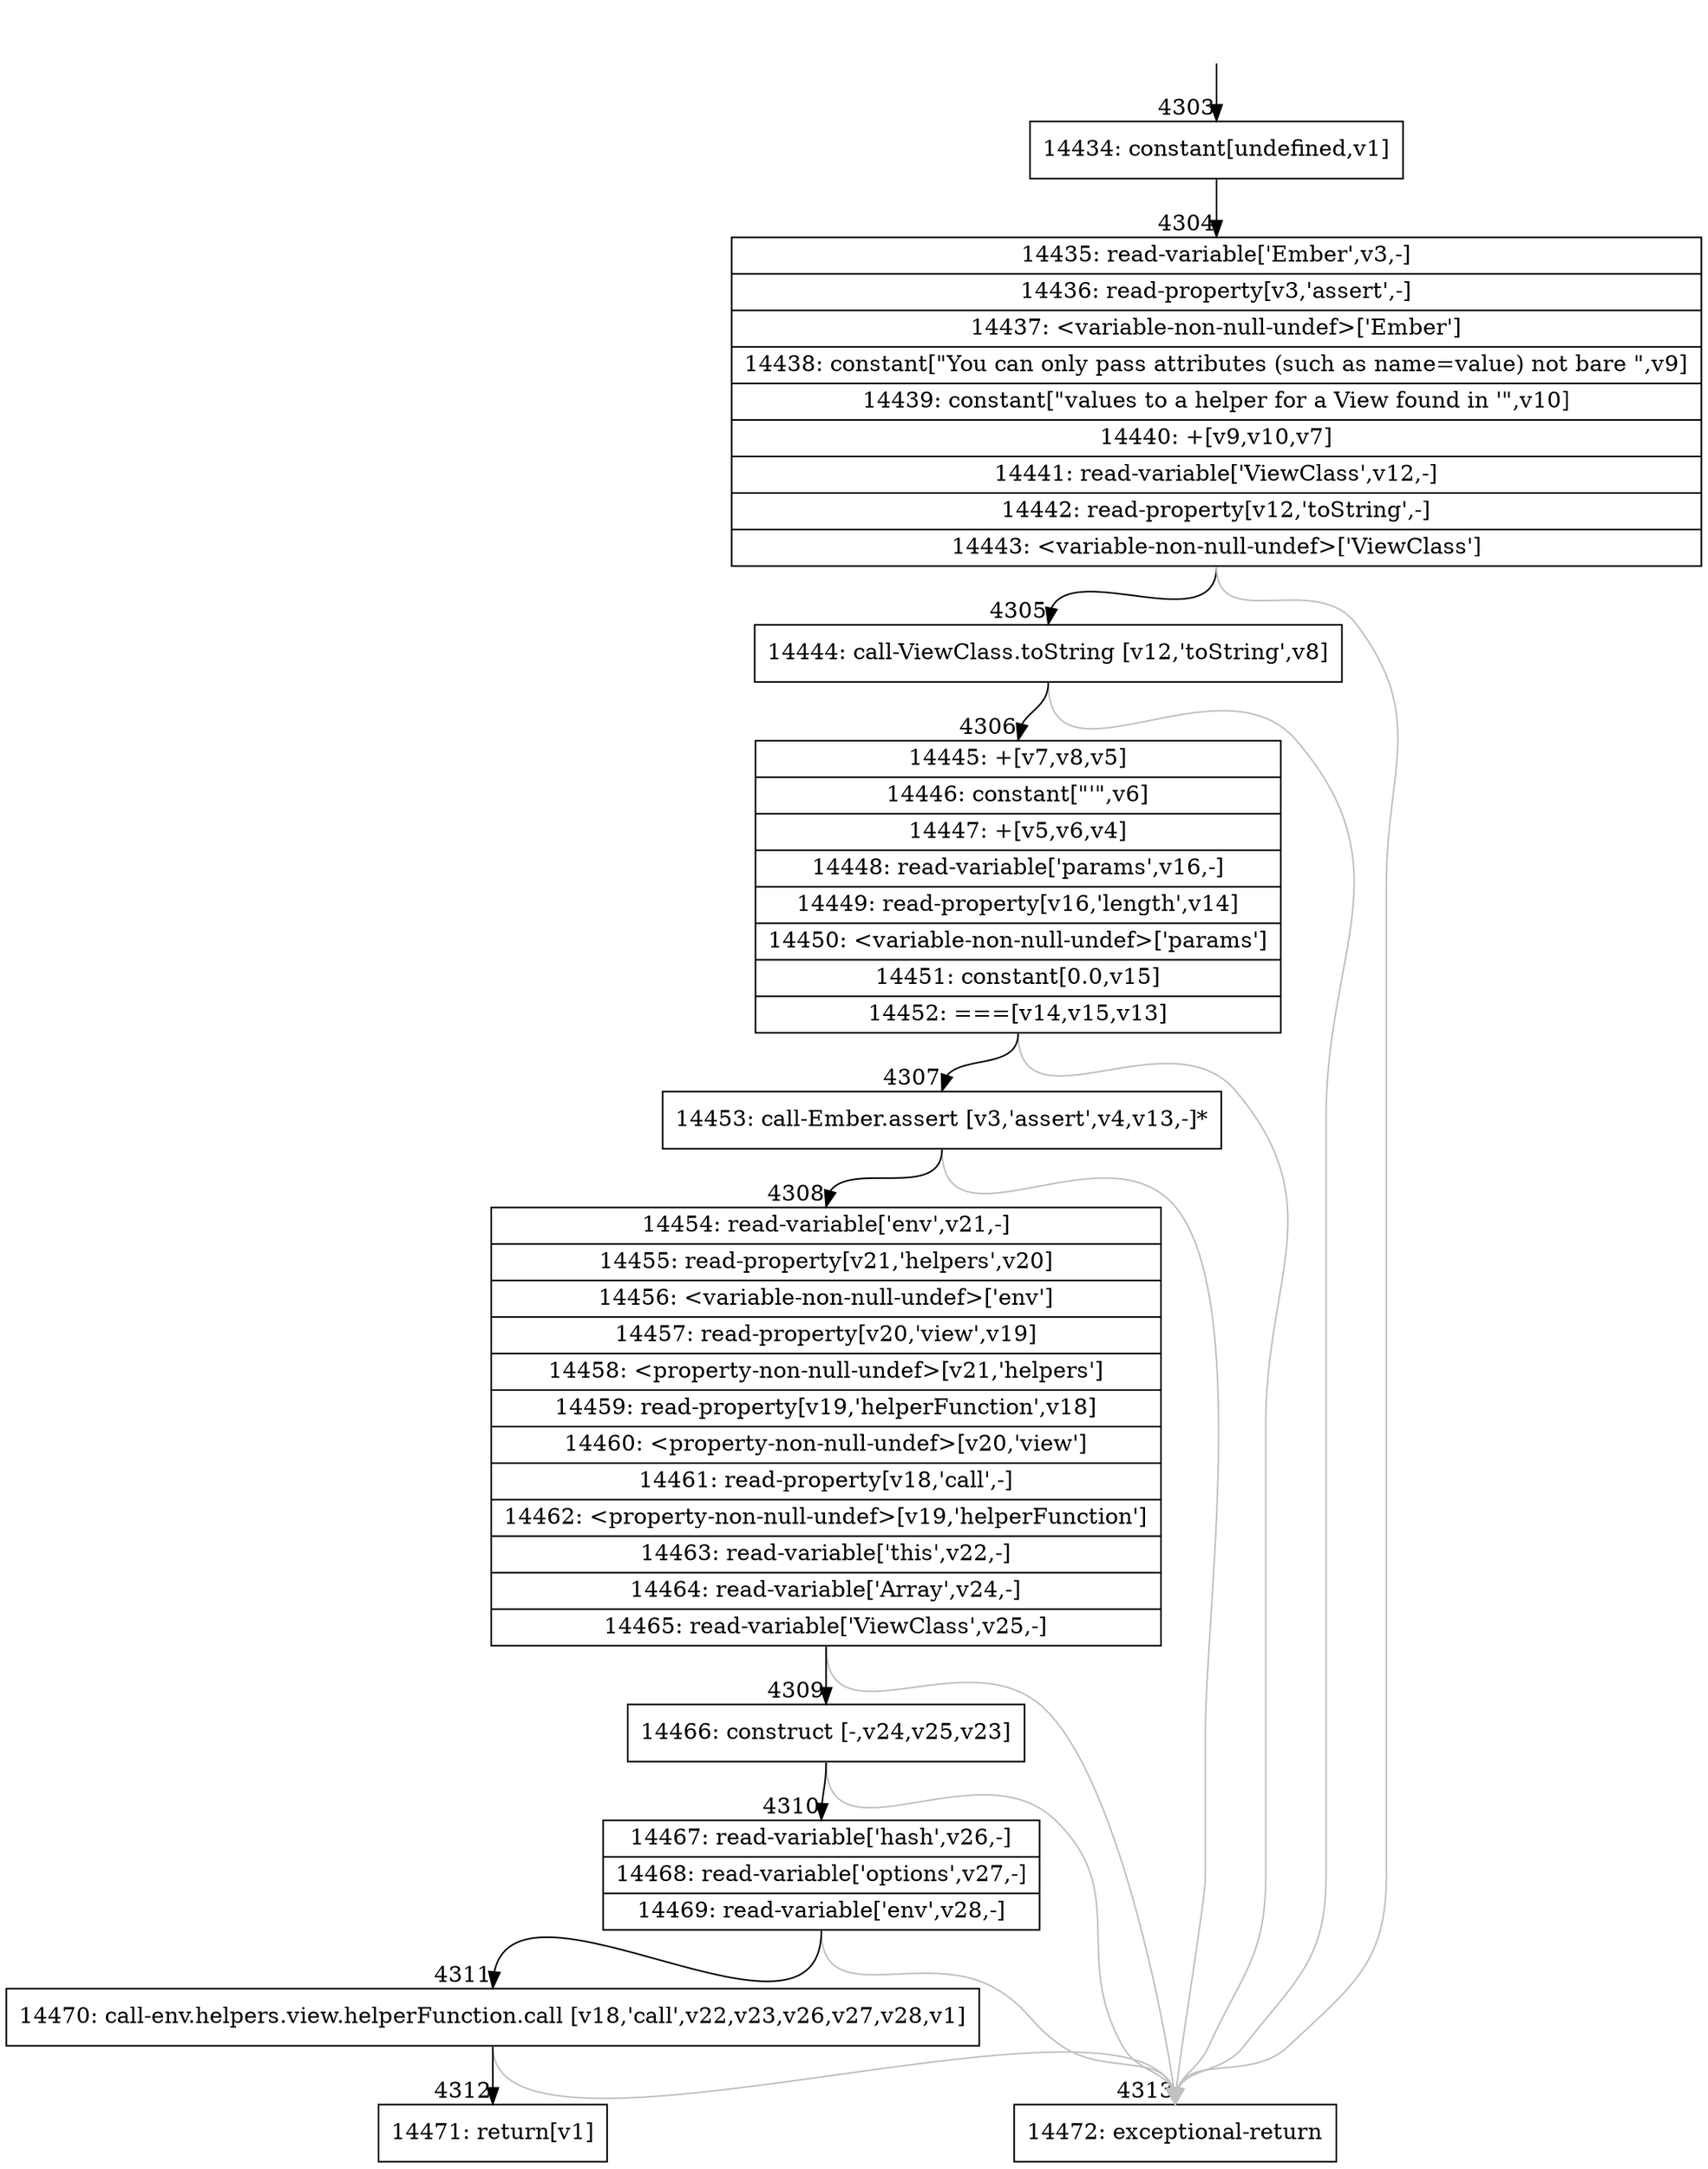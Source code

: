 digraph {
rankdir="TD"
BB_entry349[shape=none,label=""];
BB_entry349 -> BB4303 [tailport=s, headport=n, headlabel="    4303"]
BB4303 [shape=record label="{14434: constant[undefined,v1]}" ] 
BB4303 -> BB4304 [tailport=s, headport=n, headlabel="      4304"]
BB4304 [shape=record label="{14435: read-variable['Ember',v3,-]|14436: read-property[v3,'assert',-]|14437: \<variable-non-null-undef\>['Ember']|14438: constant[\"You can only pass attributes (such as name=value) not bare \",v9]|14439: constant[\"values to a helper for a View found in '\",v10]|14440: +[v9,v10,v7]|14441: read-variable['ViewClass',v12,-]|14442: read-property[v12,'toString',-]|14443: \<variable-non-null-undef\>['ViewClass']}" ] 
BB4304 -> BB4305 [tailport=s, headport=n, headlabel="      4305"]
BB4304 -> BB4313 [tailport=s, headport=n, color=gray, headlabel="      4313"]
BB4305 [shape=record label="{14444: call-ViewClass.toString [v12,'toString',v8]}" ] 
BB4305 -> BB4306 [tailport=s, headport=n, headlabel="      4306"]
BB4305 -> BB4313 [tailport=s, headport=n, color=gray]
BB4306 [shape=record label="{14445: +[v7,v8,v5]|14446: constant[\"'\",v6]|14447: +[v5,v6,v4]|14448: read-variable['params',v16,-]|14449: read-property[v16,'length',v14]|14450: \<variable-non-null-undef\>['params']|14451: constant[0.0,v15]|14452: ===[v14,v15,v13]}" ] 
BB4306 -> BB4307 [tailport=s, headport=n, headlabel="      4307"]
BB4306 -> BB4313 [tailport=s, headport=n, color=gray]
BB4307 [shape=record label="{14453: call-Ember.assert [v3,'assert',v4,v13,-]*}" ] 
BB4307 -> BB4308 [tailport=s, headport=n, headlabel="      4308"]
BB4307 -> BB4313 [tailport=s, headport=n, color=gray]
BB4308 [shape=record label="{14454: read-variable['env',v21,-]|14455: read-property[v21,'helpers',v20]|14456: \<variable-non-null-undef\>['env']|14457: read-property[v20,'view',v19]|14458: \<property-non-null-undef\>[v21,'helpers']|14459: read-property[v19,'helperFunction',v18]|14460: \<property-non-null-undef\>[v20,'view']|14461: read-property[v18,'call',-]|14462: \<property-non-null-undef\>[v19,'helperFunction']|14463: read-variable['this',v22,-]|14464: read-variable['Array',v24,-]|14465: read-variable['ViewClass',v25,-]}" ] 
BB4308 -> BB4309 [tailport=s, headport=n, headlabel="      4309"]
BB4308 -> BB4313 [tailport=s, headport=n, color=gray]
BB4309 [shape=record label="{14466: construct [-,v24,v25,v23]}" ] 
BB4309 -> BB4310 [tailport=s, headport=n, headlabel="      4310"]
BB4309 -> BB4313 [tailport=s, headport=n, color=gray]
BB4310 [shape=record label="{14467: read-variable['hash',v26,-]|14468: read-variable['options',v27,-]|14469: read-variable['env',v28,-]}" ] 
BB4310 -> BB4311 [tailport=s, headport=n, headlabel="      4311"]
BB4310 -> BB4313 [tailport=s, headport=n, color=gray]
BB4311 [shape=record label="{14470: call-env.helpers.view.helperFunction.call [v18,'call',v22,v23,v26,v27,v28,v1]}" ] 
BB4311 -> BB4312 [tailport=s, headport=n, headlabel="      4312"]
BB4311 -> BB4313 [tailport=s, headport=n, color=gray]
BB4312 [shape=record label="{14471: return[v1]}" ] 
BB4313 [shape=record label="{14472: exceptional-return}" ] 
//#$~ 8222
}
